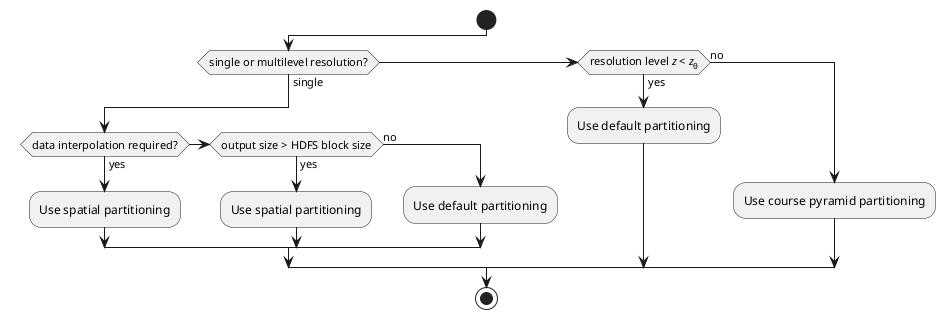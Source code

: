 @startuml
start
if (single or multilevel resolution?) then (single)
    if (data interpolation required?) then (yes)
        :Use spatial partitioning;
    elseif (output size > HDFS block size) then (yes)
        :Use spatial partitioning;
    else (no)
        :Use default partitioning;
    endif
elseif (resolution level //z// < //z//<sub>θ</sub>) then (yes)
    :Use default partitioning;
else (no)
    :Use course pyramid partitioning;
endif
stop
@enduml
